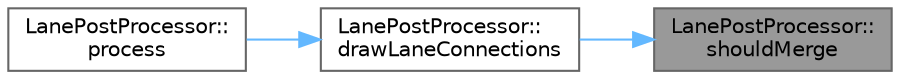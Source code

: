 digraph "LanePostProcessor::shouldMerge"
{
 // LATEX_PDF_SIZE
  bgcolor="transparent";
  edge [fontname=Helvetica,fontsize=10,labelfontname=Helvetica,labelfontsize=10];
  node [fontname=Helvetica,fontsize=10,shape=box,height=0.2,width=0.4];
  rankdir="RL";
  Node1 [id="Node000001",label="LanePostProcessor::\lshouldMerge",height=0.2,width=0.4,color="gray40", fillcolor="grey60", style="filled", fontcolor="black",tooltip=" "];
  Node1 -> Node2 [id="edge1_Node000001_Node000002",dir="back",color="steelblue1",style="solid",tooltip=" "];
  Node2 [id="Node000002",label="LanePostProcessor::\ldrawLaneConnections",height=0.2,width=0.4,color="grey40", fillcolor="white", style="filled",URL="$classLanePostProcessor.html#a28261d50c0013270778f9682f85e71ef",tooltip=" "];
  Node2 -> Node3 [id="edge2_Node000002_Node000003",dir="back",color="steelblue1",style="solid",tooltip=" "];
  Node3 [id="Node000003",label="LanePostProcessor::\lprocess",height=0.2,width=0.4,color="grey40", fillcolor="white", style="filled",URL="$classLanePostProcessor.html#ac923f6849924b3584f5d05daa670ba75",tooltip=" "];
}
